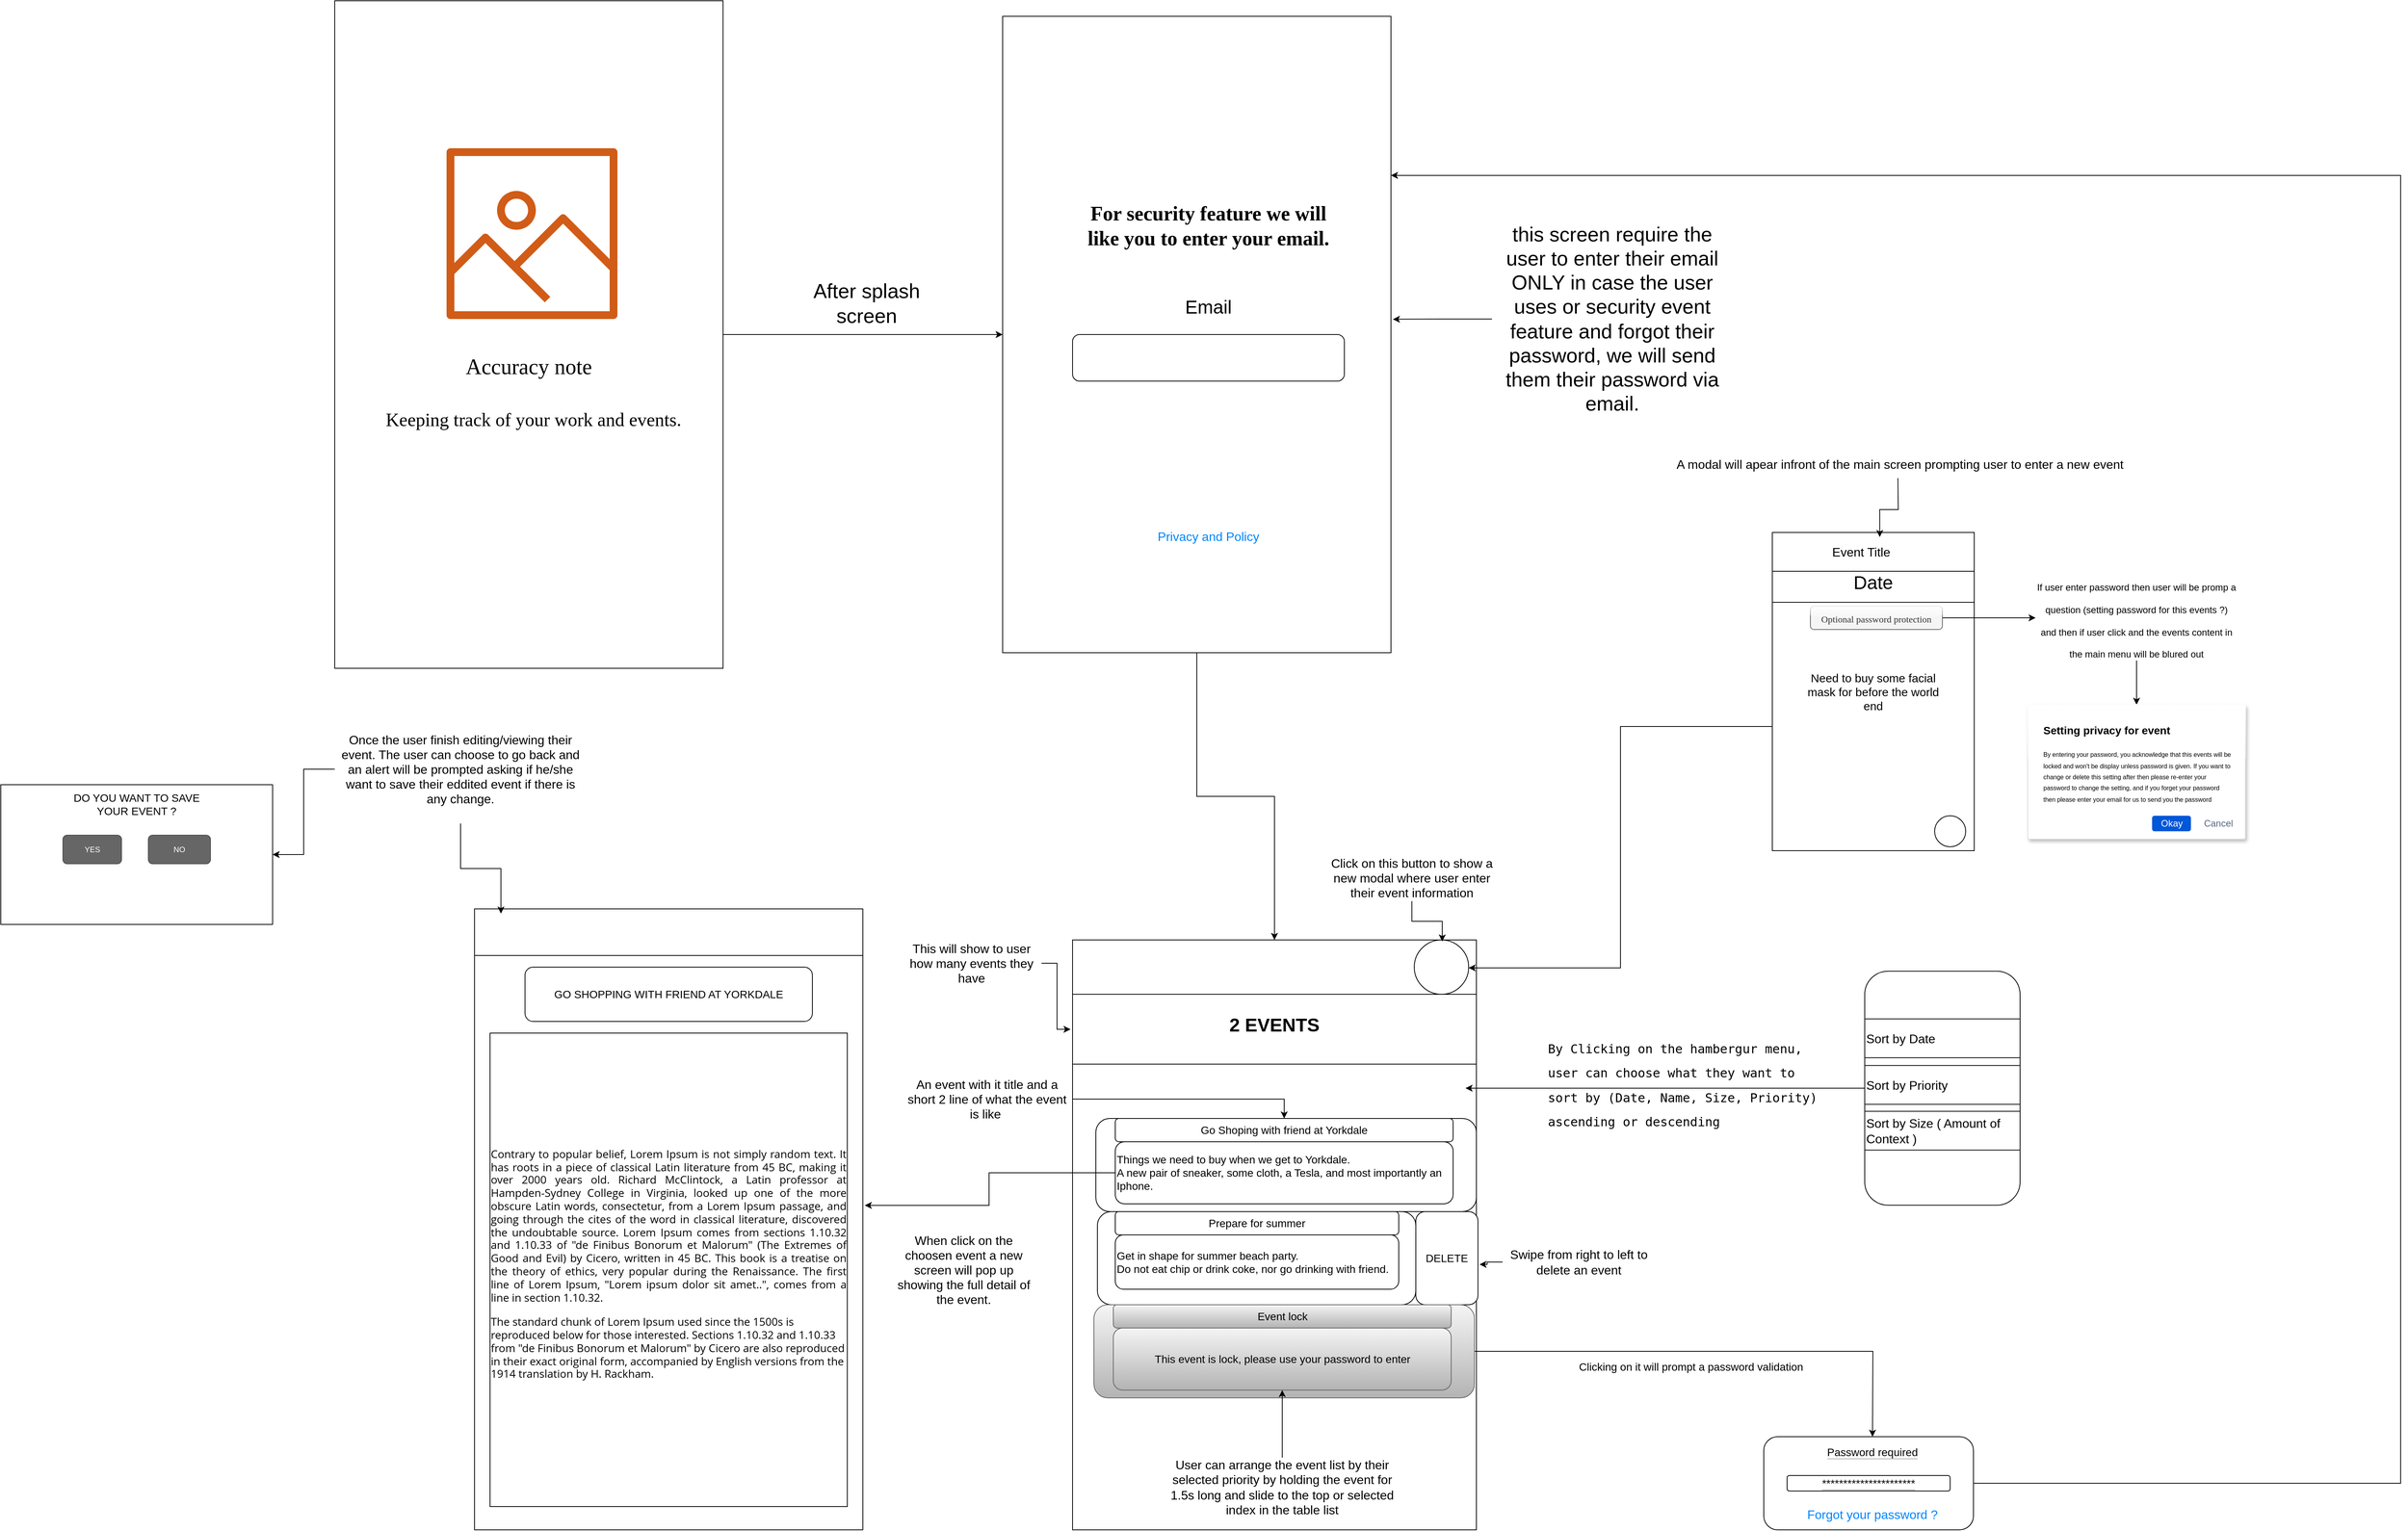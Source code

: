 <mxfile version="12.9.8" type="google"><diagram id="aPqMCNHz4-m-OWfWrpac" name="Page-1"><mxGraphModel dx="5209" dy="3099" grid="1" gridSize="10" guides="1" tooltips="1" connect="1" arrows="1" fold="1" page="1" pageScale="1" pageWidth="827" pageHeight="1169" math="0" shadow="0"><root><mxCell id="0"/><mxCell id="1" parent="0"/><mxCell id="Gw2UbILLqu3Eo2_AJIrP-9" value="" style="rounded=0;whiteSpace=wrap;html=1;" parent="1" vertex="1"><mxGeometry x="1071" y="-405" width="260" height="410" as="geometry"/></mxCell><mxCell id="Gw2UbILLqu3Eo2_AJIrP-16" value="" style="rounded=0;whiteSpace=wrap;html=1;" parent="1" vertex="1"><mxGeometry x="1071" y="-315" width="260" height="320" as="geometry"/></mxCell><mxCell id="Gw2UbILLqu3Eo2_AJIrP-1" value="" style="rounded=0;whiteSpace=wrap;html=1;direction=south;" parent="1" vertex="1"><mxGeometry x="170" y="120" width="520" height="760" as="geometry"/></mxCell><mxCell id="Gw2UbILLqu3Eo2_AJIrP-2" value="" style="rounded=0;whiteSpace=wrap;html=1;" parent="1" vertex="1"><mxGeometry x="170" y="120" width="520" height="70" as="geometry"/></mxCell><mxCell id="Gw2UbILLqu3Eo2_AJIrP-3" value="" style="ellipse;whiteSpace=wrap;html=1;" parent="1" vertex="1"><mxGeometry x="610" y="120" width="70" height="70" as="geometry"/></mxCell><mxCell id="Gw2UbILLqu3Eo2_AJIrP-4" value="" style="shape=image;html=1;verticalAlign=top;verticalLabelPosition=bottom;labelBackgroundColor=#ffffff;imageAspect=0;aspect=fixed;image=https://cdn2.iconfinder.com/data/icons/flat-ui-icons-24-px/24/plus-24-128.png" parent="1" vertex="1"><mxGeometry x="612" y="122" width="68" height="68" as="geometry"/></mxCell><mxCell id="Gw2UbILLqu3Eo2_AJIrP-8" style="edgeStyle=orthogonalEdgeStyle;rounded=0;orthogonalLoop=1;jettySize=auto;html=1;" parent="1" source="Gw2UbILLqu3Eo2_AJIrP-5" target="Gw2UbILLqu3Eo2_AJIrP-4" edge="1"><mxGeometry relative="1" as="geometry"/></mxCell><mxCell id="Gw2UbILLqu3Eo2_AJIrP-5" value="Click on this button to show a new modal where user enter their event information" style="text;html=1;strokeColor=none;fillColor=none;align=center;verticalAlign=middle;whiteSpace=wrap;rounded=0;fontSize=16;" parent="1" vertex="1"><mxGeometry x="490" y="10" width="233.75" height="60" as="geometry"/></mxCell><mxCell id="Gw2UbILLqu3Eo2_AJIrP-10" value="" style="rounded=0;whiteSpace=wrap;html=1;" parent="1" vertex="1"><mxGeometry x="1071" y="-405" width="260" height="50" as="geometry"/></mxCell><mxCell id="Gw2UbILLqu3Eo2_AJIrP-11" value="Event Title" style="text;html=1;strokeColor=none;fillColor=none;align=center;verticalAlign=middle;whiteSpace=wrap;rounded=0;fontSize=16;" parent="1" vertex="1"><mxGeometry x="1081" y="-395" width="209" height="30" as="geometry"/></mxCell><mxCell id="Gw2UbILLqu3Eo2_AJIrP-18" value="" style="edgeStyle=orthogonalEdgeStyle;rounded=0;orthogonalLoop=1;jettySize=auto;html=1;entryX=1;entryY=0.5;entryDx=0;entryDy=0;" parent="1" source="Gw2UbILLqu3Eo2_AJIrP-16" target="Gw2UbILLqu3Eo2_AJIrP-4" edge="1"><mxGeometry relative="1" as="geometry"/></mxCell><mxCell id="Gw2UbILLqu3Eo2_AJIrP-19" value="Need to buy some facial mask for before the world end" style="text;html=1;strokeColor=none;fillColor=none;align=center;verticalAlign=middle;whiteSpace=wrap;rounded=0;fontSize=15;" parent="1" vertex="1"><mxGeometry x="1106" y="-260" width="190" height="120" as="geometry"/></mxCell><mxCell id="E2B3aQHQeLLSfpQ6W6n6-50" style="edgeStyle=orthogonalEdgeStyle;rounded=0;orthogonalLoop=1;jettySize=auto;html=1;entryX=0.614;entryY=-0.138;entryDx=0;entryDy=0;entryPerimeter=0;fontSize=24;" edge="1" parent="1" target="Gw2UbILLqu3Eo2_AJIrP-11"><mxGeometry relative="1" as="geometry"><mxPoint x="1232.714" y="-475" as="sourcePoint"/></mxGeometry></mxCell><mxCell id="Gw2UbILLqu3Eo2_AJIrP-24" value="" style="shape=image;html=1;verticalAlign=top;verticalLabelPosition=bottom;labelBackgroundColor=#ffffff;imageAspect=0;aspect=fixed;image=https://cdn4.iconfinder.com/data/icons/glyphs/24/icons_exit-128.png" parent="1" vertex="1"><mxGeometry x="1303" y="-395" width="28" height="28" as="geometry"/></mxCell><mxCell id="Gw2UbILLqu3Eo2_AJIrP-26" value="" style="rounded=0;whiteSpace=wrap;html=1;" parent="1" vertex="1"><mxGeometry x="170" y="190" width="520" height="90" as="geometry"/></mxCell><mxCell id="Gw2UbILLqu3Eo2_AJIrP-27" value="2 EVENTS" style="text;html=1;strokeColor=none;fillColor=none;align=center;verticalAlign=middle;whiteSpace=wrap;rounded=0;fontStyle=1;fontSize=24;" parent="1" vertex="1"><mxGeometry x="170" y="190" width="520" height="80" as="geometry"/></mxCell><mxCell id="Gw2UbILLqu3Eo2_AJIrP-30" style="edgeStyle=orthogonalEdgeStyle;rounded=0;orthogonalLoop=1;jettySize=auto;html=1;entryX=-0.005;entryY=0.564;entryDx=0;entryDy=0;entryPerimeter=0;fontSize=14;" parent="1" source="Gw2UbILLqu3Eo2_AJIrP-29" target="Gw2UbILLqu3Eo2_AJIrP-27" edge="1"><mxGeometry relative="1" as="geometry"/></mxCell><mxCell id="Gw2UbILLqu3Eo2_AJIrP-29" value="This will show to user how many events they have" style="text;html=1;strokeColor=none;fillColor=none;align=center;verticalAlign=middle;whiteSpace=wrap;rounded=0;fontSize=16;" parent="1" vertex="1"><mxGeometry x="-50" y="100" width="180" height="100" as="geometry"/></mxCell><mxCell id="Gw2UbILLqu3Eo2_AJIrP-36" value="" style="rounded=1;whiteSpace=wrap;html=1;fontSize=14;" parent="1" vertex="1"><mxGeometry x="200" y="350" width="490" height="120" as="geometry"/></mxCell><mxCell id="Gw2UbILLqu3Eo2_AJIrP-43" value="Go Shoping with friend at Yorkdale" style="rounded=1;whiteSpace=wrap;html=1;fontSize=14;align=center;" parent="1" vertex="1"><mxGeometry x="225" y="350" width="435" height="30" as="geometry"/></mxCell><mxCell id="E2B3aQHQeLLSfpQ6W6n6-64" style="edgeStyle=orthogonalEdgeStyle;rounded=0;orthogonalLoop=1;jettySize=auto;html=1;entryX=1.005;entryY=0.45;entryDx=0;entryDy=0;entryPerimeter=0;fontSize=26;" edge="1" parent="1" source="Gw2UbILLqu3Eo2_AJIrP-45" target="Gw2UbILLqu3Eo2_AJIrP-55"><mxGeometry relative="1" as="geometry"/></mxCell><mxCell id="Gw2UbILLqu3Eo2_AJIrP-45" value="Things we need to buy when we get to Yorkdale.&lt;br&gt;A new pair of sneaker, some cloth, a Tesla, and most importantly an Iphone." style="rounded=1;whiteSpace=wrap;html=1;fontSize=14;align=left;" parent="1" vertex="1"><mxGeometry x="225" y="380" width="435" height="80" as="geometry"/></mxCell><mxCell id="Gw2UbILLqu3Eo2_AJIrP-46" value="DELETE" style="rounded=1;whiteSpace=wrap;html=1;fontSize=14;align=center;" parent="1" vertex="1"><mxGeometry x="612" y="470" width="80" height="120" as="geometry"/></mxCell><mxCell id="Gw2UbILLqu3Eo2_AJIrP-48" value="" style="rounded=1;whiteSpace=wrap;html=1;fontSize=14;" parent="1" vertex="1"><mxGeometry x="202" y="470" width="410" height="120" as="geometry"/></mxCell><mxCell id="Gw2UbILLqu3Eo2_AJIrP-49" value="Prepare for summer" style="rounded=1;whiteSpace=wrap;html=1;fontSize=14;align=center;" parent="1" vertex="1"><mxGeometry x="225" y="470" width="365" height="30" as="geometry"/></mxCell><mxCell id="Gw2UbILLqu3Eo2_AJIrP-50" value="Get in shape for summer beach party.&lt;br&gt;Do not eat chip or drink coke, nor go drinking with friend." style="rounded=1;whiteSpace=wrap;html=1;fontSize=14;align=left;" parent="1" vertex="1"><mxGeometry x="225" y="500" width="365" height="70" as="geometry"/></mxCell><mxCell id="Gw2UbILLqu3Eo2_AJIrP-52" style="edgeStyle=orthogonalEdgeStyle;rounded=0;orthogonalLoop=1;jettySize=auto;html=1;entryX=1.025;entryY=0.567;entryDx=0;entryDy=0;entryPerimeter=0;fontSize=14;" parent="1" source="Gw2UbILLqu3Eo2_AJIrP-51" target="Gw2UbILLqu3Eo2_AJIrP-46" edge="1"><mxGeometry relative="1" as="geometry"/></mxCell><mxCell id="Gw2UbILLqu3Eo2_AJIrP-51" value="Swipe from right to left to delete an event" style="text;html=1;strokeColor=none;fillColor=none;align=center;verticalAlign=middle;whiteSpace=wrap;rounded=0;fontSize=16;" parent="1" vertex="1"><mxGeometry x="723.75" y="505" width="196.25" height="60" as="geometry"/></mxCell><mxCell id="Gw2UbILLqu3Eo2_AJIrP-63" style="edgeStyle=orthogonalEdgeStyle;rounded=0;orthogonalLoop=1;jettySize=auto;html=1;entryX=0.5;entryY=0;entryDx=0;entryDy=0;fontSize=14;" parent="1" source="Gw2UbILLqu3Eo2_AJIrP-53" target="Gw2UbILLqu3Eo2_AJIrP-43" edge="1"><mxGeometry relative="1" as="geometry"/></mxCell><mxCell id="Gw2UbILLqu3Eo2_AJIrP-53" value="An event with it title and a short 2 line of what the event is like&amp;nbsp;" style="text;html=1;strokeColor=none;fillColor=none;align=center;verticalAlign=middle;whiteSpace=wrap;rounded=0;fontSize=16;" parent="1" vertex="1"><mxGeometry x="-50" y="315" width="220" height="20" as="geometry"/></mxCell><mxCell id="Gw2UbILLqu3Eo2_AJIrP-55" value="" style="rounded=0;whiteSpace=wrap;html=1;fontSize=14;align=center;" parent="1" vertex="1"><mxGeometry x="-600" y="120" width="500" height="760" as="geometry"/></mxCell><mxCell id="Gw2UbILLqu3Eo2_AJIrP-56" value="GO SHOPPING WITH FRIEND AT YORKDALE" style="rounded=1;whiteSpace=wrap;html=1;fontSize=14;align=center;" parent="1" vertex="1"><mxGeometry x="-535" y="155" width="370" height="70" as="geometry"/></mxCell><mxCell id="Gw2UbILLqu3Eo2_AJIrP-58" value="&lt;p style=&quot;margin: 0px 0px 15px ; padding: 0px ; text-align: justify ; font-family: &amp;#34;open sans&amp;#34; , &amp;#34;arial&amp;#34; , sans-serif ; white-space: normal ; background-color: rgb(255 , 255 , 255)&quot;&gt;Contrary to popular belief, Lorem Ipsum is not simply random text. It has roots in a piece of classical Latin literature from 45 BC, making it over 2000 years old. Richard McClintock, a Latin professor at Hampden-Sydney College in Virginia, looked up one of the more obscure Latin words, consectetur, from a Lorem Ipsum passage, and going through the cites of the word in classical literature, discovered the undoubtable source. Lorem Ipsum comes from sections 1.10.32 and 1.10.33 of &quot;de Finibus Bonorum et Malorum&quot; (The Extremes of Good and Evil) by Cicero, written in 45 BC. This book is a treatise on the theory of ethics, very popular during the Renaissance. The first line of Lorem Ipsum, &quot;Lorem ipsum dolor sit amet..&quot;, comes from a line in section 1.10.32.&lt;/p&gt;&lt;p style=&quot;text-align: left ; margin: 0px 0px 15px ; padding: 0px ; font-family: &amp;#34;open sans&amp;#34; , &amp;#34;arial&amp;#34; , sans-serif ; white-space: normal ; background-color: rgb(255 , 255 , 255)&quot;&gt;The standard chunk of Lorem Ipsum used since the 1500s is reproduced below for those interested. Sections 1.10.32 and 1.10.33 from &quot;de Finibus Bonorum et Malorum&quot; by Cicero are also reproduced in their exact original form, accompanied by English versions from the 1914 translation by H. Rackham.&lt;/p&gt;" style="rounded=0;whiteSpace=wrap;html=1;fontSize=14;align=center;" parent="1" vertex="1"><mxGeometry x="-580" y="240" width="460" height="610" as="geometry"/></mxCell><mxCell id="Gw2UbILLqu3Eo2_AJIrP-60" value="" style="rounded=0;whiteSpace=wrap;html=1;fontSize=14;align=center;" parent="1" vertex="1"><mxGeometry x="-600" y="80" width="500" height="60" as="geometry"/></mxCell><mxCell id="Gw2UbILLqu3Eo2_AJIrP-61" value="" style="shape=image;html=1;verticalAlign=top;verticalLabelPosition=bottom;labelBackgroundColor=#ffffff;imageAspect=0;aspect=fixed;image=https://cdn3.iconfinder.com/data/icons/google-material-design-icons/48/ic_arrow_back_48px-128.png;fontSize=14;align=center;" parent="1" vertex="1"><mxGeometry x="-590" y="86" width="48" height="48" as="geometry"/></mxCell><mxCell id="Gw2UbILLqu3Eo2_AJIrP-64" value="When click on the choosen event a new screen will pop up showing the full detail of the event." style="text;html=1;strokeColor=none;fillColor=none;align=center;verticalAlign=middle;whiteSpace=wrap;rounded=0;fontSize=16;" parent="1" vertex="1"><mxGeometry x="-60" y="470" width="180" height="150" as="geometry"/></mxCell><mxCell id="Gw2UbILLqu3Eo2_AJIrP-67" style="edgeStyle=orthogonalEdgeStyle;rounded=0;orthogonalLoop=1;jettySize=auto;html=1;entryX=0.5;entryY=0;entryDx=0;entryDy=0;fontSize=14;" parent="1" source="Gw2UbILLqu3Eo2_AJIrP-66" target="Gw2UbILLqu3Eo2_AJIrP-61" edge="1"><mxGeometry relative="1" as="geometry"/></mxCell><mxCell id="E2B3aQHQeLLSfpQ6W6n6-28" style="edgeStyle=orthogonalEdgeStyle;rounded=0;orthogonalLoop=1;jettySize=auto;html=1;entryX=1;entryY=0.5;entryDx=0;entryDy=0;fontSize=24;" edge="1" parent="1" source="Gw2UbILLqu3Eo2_AJIrP-66" target="Gw2UbILLqu3Eo2_AJIrP-68"><mxGeometry relative="1" as="geometry"/></mxCell><mxCell id="Gw2UbILLqu3Eo2_AJIrP-66" value="Once the user finish editing/viewing their event. The user can choose to go back and an alert will be prompted asking if he/she want to save their eddited event if there is any change." style="text;html=1;strokeColor=none;fillColor=none;align=center;verticalAlign=middle;whiteSpace=wrap;rounded=0;fontSize=16;" parent="1" vertex="1"><mxGeometry x="-780" y="-170" width="324" height="140" as="geometry"/></mxCell><mxCell id="Gw2UbILLqu3Eo2_AJIrP-68" value="" style="rounded=0;whiteSpace=wrap;html=1;fontSize=14;align=center;" parent="1" vertex="1"><mxGeometry x="-1210" y="-80" width="350" height="180" as="geometry"/></mxCell><mxCell id="Gw2UbILLqu3Eo2_AJIrP-69" value="DO YOU WANT TO SAVE YOUR EVENT ?" style="text;html=1;strokeColor=none;fillColor=none;align=center;verticalAlign=middle;whiteSpace=wrap;rounded=0;fontSize=14;" parent="1" vertex="1"><mxGeometry x="-1120" y="-85" width="170" height="60" as="geometry"/></mxCell><mxCell id="Gw2UbILLqu3Eo2_AJIrP-75" value="YES" style="rounded=1;html=1;shadow=0;dashed=0;whiteSpace=wrap;fontSize=10;fillColor=#666666;align=center;strokeColor=#4D4D4D;fontColor=#ffffff;" parent="1" vertex="1"><mxGeometry x="-1130" y="-15" width="75.5" height="36.88" as="geometry"/></mxCell><mxCell id="Gw2UbILLqu3Eo2_AJIrP-76" value="NO" style="rounded=1;html=1;shadow=0;dashed=0;whiteSpace=wrap;fontSize=10;fillColor=#666666;align=center;strokeColor=#4D4D4D;fontColor=#ffffff;" parent="1" vertex="1"><mxGeometry x="-1020" y="-15" width="80" height="36.88" as="geometry"/></mxCell><mxCell id="E2B3aQHQeLLSfpQ6W6n6-1" value="" style="shape=image;html=1;verticalAlign=top;verticalLabelPosition=bottom;labelBackgroundColor=#ffffff;imageAspect=0;aspect=fixed;image=https://cdn4.iconfinder.com/data/icons/wirecons-free-vector-icons/32/menu-alt-128.png" vertex="1" parent="1"><mxGeometry x="628" y="287" width="48" height="48" as="geometry"/></mxCell><mxCell id="E2B3aQHQeLLSfpQ6W6n6-4" value="&lt;pre&gt;&lt;br&gt;&lt;/pre&gt;" style="text;html=1;strokeColor=none;fillColor=none;align=left;verticalAlign=middle;whiteSpace=wrap;rounded=0;" vertex="1" parent="1"><mxGeometry x="810" y="231.25" width="310" height="151" as="geometry"/></mxCell><mxCell id="E2B3aQHQeLLSfpQ6W6n6-22" value="&lt;pre style=&quot;font-size: 12px ; text-align: left&quot;&gt;&lt;font style=&quot;font-size: 16px&quot;&gt;By Clicking on the hambergur menu,&lt;/font&gt;&lt;/pre&gt;&lt;pre style=&quot;font-size: 12px ; text-align: left&quot;&gt;&lt;font style=&quot;font-size: 16px&quot;&gt;user can choose what they want to &lt;/font&gt;&lt;/pre&gt;&lt;pre style=&quot;font-size: 12px ; text-align: left&quot;&gt;&lt;font style=&quot;font-size: 16px&quot;&gt;sort by (Date, Name, Size, Priority)&lt;/font&gt;&lt;/pre&gt;&lt;pre style=&quot;font-size: 12px ; text-align: left&quot;&gt;&lt;font style=&quot;font-size: 16px&quot;&gt;ascending or&amp;nbsp;descending&lt;/font&gt;&lt;/pre&gt;" style="text;html=1;align=center;verticalAlign=middle;resizable=0;points=[];autosize=1;fontSize=16;" vertex="1" parent="E2B3aQHQeLLSfpQ6W6n6-4"><mxGeometry x="-20" y="1" width="330" height="150" as="geometry"/></mxCell><mxCell id="E2B3aQHQeLLSfpQ6W6n6-13" value="" style="edgeStyle=orthogonalEdgeStyle;rounded=0;orthogonalLoop=1;jettySize=auto;html=1;fontSize=16;" edge="1" parent="1" source="E2B3aQHQeLLSfpQ6W6n6-12" target="E2B3aQHQeLLSfpQ6W6n6-1"><mxGeometry relative="1" as="geometry"/></mxCell><mxCell id="E2B3aQHQeLLSfpQ6W6n6-12" value="" style="rounded=1;whiteSpace=wrap;html=1;fontSize=16;align=left;direction=south;" vertex="1" parent="1"><mxGeometry x="1190" y="160.25" width="200" height="301.5" as="geometry"/></mxCell><mxCell id="E2B3aQHQeLLSfpQ6W6n6-16" value="Sort by Date" style="rounded=0;whiteSpace=wrap;html=1;fontSize=16;align=left;" vertex="1" parent="1"><mxGeometry x="1190" y="221.75" width="200" height="50" as="geometry"/></mxCell><mxCell id="E2B3aQHQeLLSfpQ6W6n6-17" value="Sort by Priority" style="rounded=0;whiteSpace=wrap;html=1;fontSize=16;align=left;" vertex="1" parent="1"><mxGeometry x="1190" y="281.75" width="200" height="50" as="geometry"/></mxCell><mxCell id="E2B3aQHQeLLSfpQ6W6n6-18" value="Sort by Size ( Amount of Context )&amp;nbsp;" style="rounded=0;whiteSpace=wrap;html=1;fontSize=16;align=left;" vertex="1" parent="1"><mxGeometry x="1190" y="340.75" width="200" height="50" as="geometry"/></mxCell><mxCell id="E2B3aQHQeLLSfpQ6W6n6-59" style="edgeStyle=orthogonalEdgeStyle;rounded=0;orthogonalLoop=1;jettySize=auto;html=1;entryX=0.5;entryY=1;entryDx=0;entryDy=0;fontSize=26;" edge="1" parent="1" source="E2B3aQHQeLLSfpQ6W6n6-23" target="E2B3aQHQeLLSfpQ6W6n6-48"><mxGeometry relative="1" as="geometry"/></mxCell><mxCell id="E2B3aQHQeLLSfpQ6W6n6-23" value="" style="rounded=0;whiteSpace=wrap;html=1;fontSize=16;align=left;direction=south;" vertex="1" parent="1"><mxGeometry x="-780" y="-1090" width="500" height="860" as="geometry"/></mxCell><mxCell id="E2B3aQHQeLLSfpQ6W6n6-24" value="" style="outlineConnect=0;fontColor=#232F3E;gradientColor=none;fillColor=#D05C17;strokeColor=none;dashed=0;verticalLabelPosition=bottom;verticalAlign=top;align=center;html=1;fontSize=12;fontStyle=0;aspect=fixed;pointerEvents=1;shape=mxgraph.aws4.container_registry_image;" vertex="1" parent="1"><mxGeometry x="-636" y="-900" width="220" height="220" as="geometry"/></mxCell><mxCell id="E2B3aQHQeLLSfpQ6W6n6-25" value="&lt;h2&gt;&lt;font face=&quot;Lucida Console&quot; style=&quot;font-weight: normal ; font-size: 28px&quot;&gt;Accuracy note&lt;/font&gt;&lt;br style=&quot;font-size: 24px&quot;&gt;&lt;/h2&gt;" style="text;html=1;strokeColor=none;fillColor=none;align=center;verticalAlign=middle;whiteSpace=wrap;rounded=0;fontSize=24;fontStyle=1" vertex="1" parent="1"><mxGeometry x="-675" y="-670" width="290" height="96" as="geometry"/></mxCell><mxCell id="E2B3aQHQeLLSfpQ6W6n6-26" value="&lt;font face=&quot;Tahoma&quot;&gt;Keeping track of your work and events.&lt;/font&gt;" style="text;html=1;strokeColor=none;fillColor=none;align=center;verticalAlign=middle;whiteSpace=wrap;rounded=0;fontSize=24;" vertex="1" parent="1"><mxGeometry x="-734.5" y="-585" width="420" height="70" as="geometry"/></mxCell><mxCell id="E2B3aQHQeLLSfpQ6W6n6-31" value="Date" style="text;html=1;strokeColor=none;fillColor=none;align=center;verticalAlign=middle;whiteSpace=wrap;rounded=0;fontSize=24;" vertex="1" parent="1"><mxGeometry x="1181" y="-350" width="40" height="20" as="geometry"/></mxCell><mxCell id="E2B3aQHQeLLSfpQ6W6n6-34" value="" style="ellipse;whiteSpace=wrap;html=1;fontSize=24;align=left;" vertex="1" parent="1"><mxGeometry x="1280" y="-40" width="40" height="40" as="geometry"/></mxCell><mxCell id="E2B3aQHQeLLSfpQ6W6n6-33" value="" style="shape=image;html=1;verticalAlign=top;verticalLabelPosition=bottom;labelBackgroundColor=#ffffff;imageAspect=0;aspect=fixed;image=https://cdn2.iconfinder.com/data/icons/flat-ui-icons-24-px/24/plus-24-128.png" vertex="1" parent="1"><mxGeometry x="1289" y="-31" width="22" height="22" as="geometry"/></mxCell><mxCell id="E2B3aQHQeLLSfpQ6W6n6-65" style="edgeStyle=orthogonalEdgeStyle;rounded=0;orthogonalLoop=1;jettySize=auto;html=1;entryX=0;entryY=0.5;entryDx=0;entryDy=0;fontSize=26;" edge="1" parent="1" source="E2B3aQHQeLLSfpQ6W6n6-38" target="E2B3aQHQeLLSfpQ6W6n6-39"><mxGeometry relative="1" as="geometry"/></mxCell><mxCell id="E2B3aQHQeLLSfpQ6W6n6-38" value="&lt;div style=&quot;text-align: justify&quot;&gt;&lt;span style=&quot;font-size: 12px&quot;&gt;&lt;font face=&quot;Times New Roman&quot;&gt;Optional password protection&lt;/font&gt;&lt;/span&gt;&lt;/div&gt;" style="rounded=1;whiteSpace=wrap;html=1;fontSize=24;align=center;fillColor=#f5f5f5;strokeColor=#666666;fontColor=#333333;shadow=0;glass=1;comic=0;horizontal=1;verticalAlign=bottom;" vertex="1" parent="1"><mxGeometry x="1120" y="-310" width="170" height="30" as="geometry"/></mxCell><mxCell id="E2B3aQHQeLLSfpQ6W6n6-66" style="edgeStyle=orthogonalEdgeStyle;rounded=0;orthogonalLoop=1;jettySize=auto;html=1;entryX=0.5;entryY=0;entryDx=0;entryDy=0;fontSize=26;" edge="1" parent="1" source="E2B3aQHQeLLSfpQ6W6n6-39" target="E2B3aQHQeLLSfpQ6W6n6-43"><mxGeometry relative="1" as="geometry"/></mxCell><mxCell id="E2B3aQHQeLLSfpQ6W6n6-39" value="&lt;font style=&quot;font-size: 12px&quot;&gt;If user enter password then user will be promp a question (setting password for this events ?) and then if user click and the events content in the main menu will be blured out&lt;/font&gt;" style="text;html=1;strokeColor=none;fillColor=none;align=center;verticalAlign=middle;whiteSpace=wrap;rounded=0;shadow=0;glass=1;comic=0;fontSize=24;" vertex="1" parent="1"><mxGeometry x="1410" y="-350" width="260" height="110" as="geometry"/></mxCell><mxCell id="E2B3aQHQeLLSfpQ6W6n6-43" value="&lt;span style=&quot;font-size: 14px&quot;&gt;&lt;b&gt;Setting privacy for event&lt;/b&gt;&lt;/span&gt;&lt;br&gt;&lt;div&gt;&lt;/div&gt;&lt;div&gt;&lt;br&gt;&lt;font style=&quot;font-size: 8px&quot;&gt;By entering your password, you acknowledge that this events will be locked and won't be display unless password is given. If you want to change or delete this setting after then please re-enter your password to change the setting, and if you forget your password then please enter your email for us to send you the password&amp;nbsp;&lt;/font&gt;&lt;/div&gt;" style="html=1;rounded=1;fillColor=#ffffff;strokeColor=#DFE1E5;fontSize=12;align=left;fontColor=#000000;shadow=1;arcSize=1;whiteSpace=wrap;spacing=20;verticalAlign=top;glass=1;comic=0;" vertex="1" parent="1"><mxGeometry x="1400" y="-183" width="280" height="173" as="geometry"/></mxCell><mxCell id="E2B3aQHQeLLSfpQ6W6n6-44" value="Okay" style="dashed=0;html=1;rounded=1;fillColor=#0057D8;strokeColor=none;fontSize=12;align=center;fontStyle=0;strokeWidth=2;fontColor=#ffffff" vertex="1" parent="E2B3aQHQeLLSfpQ6W6n6-43"><mxGeometry width="50" height="20" relative="1" as="geometry"><mxPoint x="160" y="143" as="offset"/></mxGeometry></mxCell><mxCell id="E2B3aQHQeLLSfpQ6W6n6-45" value="Cancel" style="dashed=0;html=1;rounded=1;fillColor=none;strokeColor=none;fontSize=12;align=center;fontStyle=0;strokeWidth=2;fontColor=#596780" vertex="1" parent="E2B3aQHQeLLSfpQ6W6n6-43"><mxGeometry width="50" height="20" relative="1" as="geometry"><mxPoint x="220" y="143" as="offset"/></mxGeometry></mxCell><mxCell id="E2B3aQHQeLLSfpQ6W6n6-60" style="edgeStyle=orthogonalEdgeStyle;rounded=0;orthogonalLoop=1;jettySize=auto;html=1;fontSize=26;" edge="1" parent="1" source="E2B3aQHQeLLSfpQ6W6n6-48" target="Gw2UbILLqu3Eo2_AJIrP-2"><mxGeometry relative="1" as="geometry"/></mxCell><mxCell id="E2B3aQHQeLLSfpQ6W6n6-48" value="" style="rounded=0;whiteSpace=wrap;html=1;fontSize=16;align=left;direction=south;" vertex="1" parent="1"><mxGeometry x="80" y="-1070" width="500" height="820" as="geometry"/></mxCell><mxCell id="E2B3aQHQeLLSfpQ6W6n6-49" value="&lt;span style=&quot;font-size: 16px&quot;&gt;A modal will apear infront of the main screen prompting user to enter a new event&lt;/span&gt;" style="text;html=1;align=center;verticalAlign=middle;resizable=0;points=[];autosize=1;fontSize=24;" vertex="1" parent="1"><mxGeometry x="940.002" y="-515" width="590" height="40" as="geometry"/></mxCell><mxCell id="E2B3aQHQeLLSfpQ6W6n6-53" value="" style="rounded=1;whiteSpace=wrap;html=1;shadow=0;glass=0;comic=0;fontSize=24;align=left;" vertex="1" parent="1"><mxGeometry x="170" y="-660" width="350" height="60" as="geometry"/></mxCell><mxCell id="E2B3aQHQeLLSfpQ6W6n6-54" value="Email" style="text;html=1;strokeColor=none;fillColor=none;align=center;verticalAlign=middle;whiteSpace=wrap;rounded=0;shadow=0;glass=0;comic=0;fontSize=24;" vertex="1" parent="1"><mxGeometry x="205" y="-710" width="280" height="30" as="geometry"/></mxCell><mxCell id="E2B3aQHQeLLSfpQ6W6n6-55" value="&lt;h4 style=&quot;font-size: 26px;&quot;&gt;&lt;font face=&quot;Times New Roman&quot; style=&quot;font-size: 26px;&quot;&gt;For security feature we will like you to enter your email.&lt;/font&gt;&lt;/h4&gt;" style="text;html=1;strokeColor=none;fillColor=none;align=center;verticalAlign=middle;whiteSpace=wrap;rounded=0;shadow=0;glass=0;comic=0;fontSize=26;" vertex="1" parent="1"><mxGeometry x="175" y="-840" width="340" height="80" as="geometry"/></mxCell><mxCell id="E2B3aQHQeLLSfpQ6W6n6-56" value="Privacy and Policy" style="html=1;shadow=0;dashed=0;shape=mxgraph.bootstrap.rrect;rSize=5;strokeColor=none;strokeWidth=1;fillColor=none;fontColor=#0085FC;whiteSpace=wrap;align=center;verticalAlign=middle;spacingLeft=0;fontStyle=0;fontSize=16;spacing=5;rounded=1;glass=0;comic=0;" vertex="1" parent="1"><mxGeometry x="220" y="-420" width="250" height="40" as="geometry"/></mxCell><mxCell id="E2B3aQHQeLLSfpQ6W6n6-61" value="After splash screen" style="text;html=1;strokeColor=none;fillColor=none;align=center;verticalAlign=middle;whiteSpace=wrap;rounded=0;shadow=0;glass=0;comic=0;fontSize=26;" vertex="1" parent="1"><mxGeometry x="-180" y="-710" width="170" height="20" as="geometry"/></mxCell><mxCell id="E2B3aQHQeLLSfpQ6W6n6-63" style="edgeStyle=orthogonalEdgeStyle;rounded=0;orthogonalLoop=1;jettySize=auto;html=1;entryX=0.476;entryY=-0.005;entryDx=0;entryDy=0;entryPerimeter=0;fontSize=26;" edge="1" parent="1" source="E2B3aQHQeLLSfpQ6W6n6-62" target="E2B3aQHQeLLSfpQ6W6n6-48"><mxGeometry relative="1" as="geometry"/></mxCell><mxCell id="E2B3aQHQeLLSfpQ6W6n6-62" value="this screen require the user to enter their email ONLY in case the user uses or security event feature and forgot their password, we will send them their password via email." style="text;html=1;strokeColor=none;fillColor=none;align=center;verticalAlign=middle;whiteSpace=wrap;rounded=0;shadow=0;glass=0;comic=0;fontSize=26;" vertex="1" parent="1"><mxGeometry x="710" y="-760" width="310" height="160" as="geometry"/></mxCell><mxCell id="E2B3aQHQeLLSfpQ6W6n6-73" style="edgeStyle=orthogonalEdgeStyle;rounded=0;orthogonalLoop=1;jettySize=auto;html=1;fontSize=26;" edge="1" parent="1" source="E2B3aQHQeLLSfpQ6W6n6-70"><mxGeometry relative="1" as="geometry"><mxPoint x="1200" y="760" as="targetPoint"/></mxGeometry></mxCell><mxCell id="E2B3aQHQeLLSfpQ6W6n6-74" value="Clicking on it will prompt a password validation" style="text;html=1;align=center;verticalAlign=middle;resizable=0;points=[];fontSize=14;" vertex="1" connectable="0" parent="E2B3aQHQeLLSfpQ6W6n6-73"><mxGeometry x="-0.096" y="-1" relative="1" as="geometry"><mxPoint x="-3.5" y="19" as="offset"/></mxGeometry></mxCell><mxCell id="E2B3aQHQeLLSfpQ6W6n6-70" value="" style="rounded=1;whiteSpace=wrap;html=1;fontSize=14;labelBackgroundColor=#B3B3B3;fillColor=#f5f5f5;strokeColor=#666666;gradientColor=#b3b3b3;" vertex="1" parent="1"><mxGeometry x="197.5" y="590" width="490" height="120" as="geometry"/></mxCell><mxCell id="E2B3aQHQeLLSfpQ6W6n6-71" value="Event lock" style="rounded=1;whiteSpace=wrap;html=1;fontSize=14;align=center;gradientColor=#b3b3b3;fillColor=#f5f5f5;strokeColor=#666666;" vertex="1" parent="1"><mxGeometry x="222.5" y="590" width="435" height="30" as="geometry"/></mxCell><mxCell id="E2B3aQHQeLLSfpQ6W6n6-72" value="This event is lock, please use your password to enter" style="rounded=1;whiteSpace=wrap;html=1;fontSize=14;align=center;gradientColor=#b3b3b3;fillColor=#f5f5f5;strokeColor=#666666;" vertex="1" parent="1"><mxGeometry x="222.5" y="620" width="435" height="80" as="geometry"/></mxCell><mxCell id="E2B3aQHQeLLSfpQ6W6n6-80" style="edgeStyle=orthogonalEdgeStyle;rounded=0;orthogonalLoop=1;jettySize=auto;html=1;entryX=0.25;entryY=0;entryDx=0;entryDy=0;fontSize=14;" edge="1" parent="1" source="E2B3aQHQeLLSfpQ6W6n6-75" target="E2B3aQHQeLLSfpQ6W6n6-48"><mxGeometry relative="1" as="geometry"><Array as="points"><mxPoint x="1880" y="820"/><mxPoint x="1880" y="-865"/></Array></mxGeometry></mxCell><mxCell id="E2B3aQHQeLLSfpQ6W6n6-75" value="" style="rounded=1;whiteSpace=wrap;html=1;shadow=0;glass=0;comic=0;labelBackgroundColor=#B3B3B3;fontSize=14;align=left;" vertex="1" parent="1"><mxGeometry x="1060" y="760" width="270" height="120" as="geometry"/></mxCell><mxCell id="E2B3aQHQeLLSfpQ6W6n6-76" value="&lt;span style=&quot;background-color: rgb(255 , 255 , 255)&quot;&gt;Password required&lt;/span&gt;" style="text;html=1;strokeColor=none;fillColor=none;align=center;verticalAlign=middle;whiteSpace=wrap;rounded=0;shadow=0;glass=0;comic=0;labelBackgroundColor=#B3B3B3;fontSize=14;" vertex="1" parent="1"><mxGeometry x="1140" y="770" width="120" height="20" as="geometry"/></mxCell><mxCell id="E2B3aQHQeLLSfpQ6W6n6-77" value="&lt;span style=&quot;background-color: rgb(255 , 255 , 255)&quot;&gt;**********************&lt;/span&gt;" style="rounded=1;whiteSpace=wrap;html=1;shadow=0;glass=0;comic=0;labelBackgroundColor=#B3B3B3;fontSize=14;align=center;" vertex="1" parent="1"><mxGeometry x="1090" y="810" width="210" height="20" as="geometry"/></mxCell><mxCell id="E2B3aQHQeLLSfpQ6W6n6-79" value="Forgot your password ?" style="html=1;shadow=0;dashed=0;shape=mxgraph.bootstrap.rrect;rSize=5;strokeColor=none;strokeWidth=1;fillColor=none;fontColor=#0085FC;whiteSpace=wrap;align=center;verticalAlign=middle;spacingLeft=0;fontStyle=0;fontSize=16;spacing=5;rounded=1;glass=0;comic=0;labelBackgroundColor=#FFFFFF;" vertex="1" parent="1"><mxGeometry x="1110" y="850" width="180" height="20" as="geometry"/></mxCell><mxCell id="E2B3aQHQeLLSfpQ6W6n6-82" style="edgeStyle=orthogonalEdgeStyle;rounded=0;orthogonalLoop=1;jettySize=auto;html=1;fontSize=14;" edge="1" parent="1" source="E2B3aQHQeLLSfpQ6W6n6-81" target="E2B3aQHQeLLSfpQ6W6n6-72"><mxGeometry relative="1" as="geometry"/></mxCell><mxCell id="E2B3aQHQeLLSfpQ6W6n6-81" value="User can arrange the event list by their selected priority by holding the event for 1.5s long and slide to the top or selected index in the table list" style="text;html=1;strokeColor=none;fillColor=none;align=center;verticalAlign=middle;whiteSpace=wrap;rounded=0;shadow=0;glass=0;comic=0;labelBackgroundColor=#FFFFFF;fontSize=16;" vertex="1" parent="1"><mxGeometry x="290" y="790" width="300" height="70" as="geometry"/></mxCell></root></mxGraphModel></diagram></mxfile>